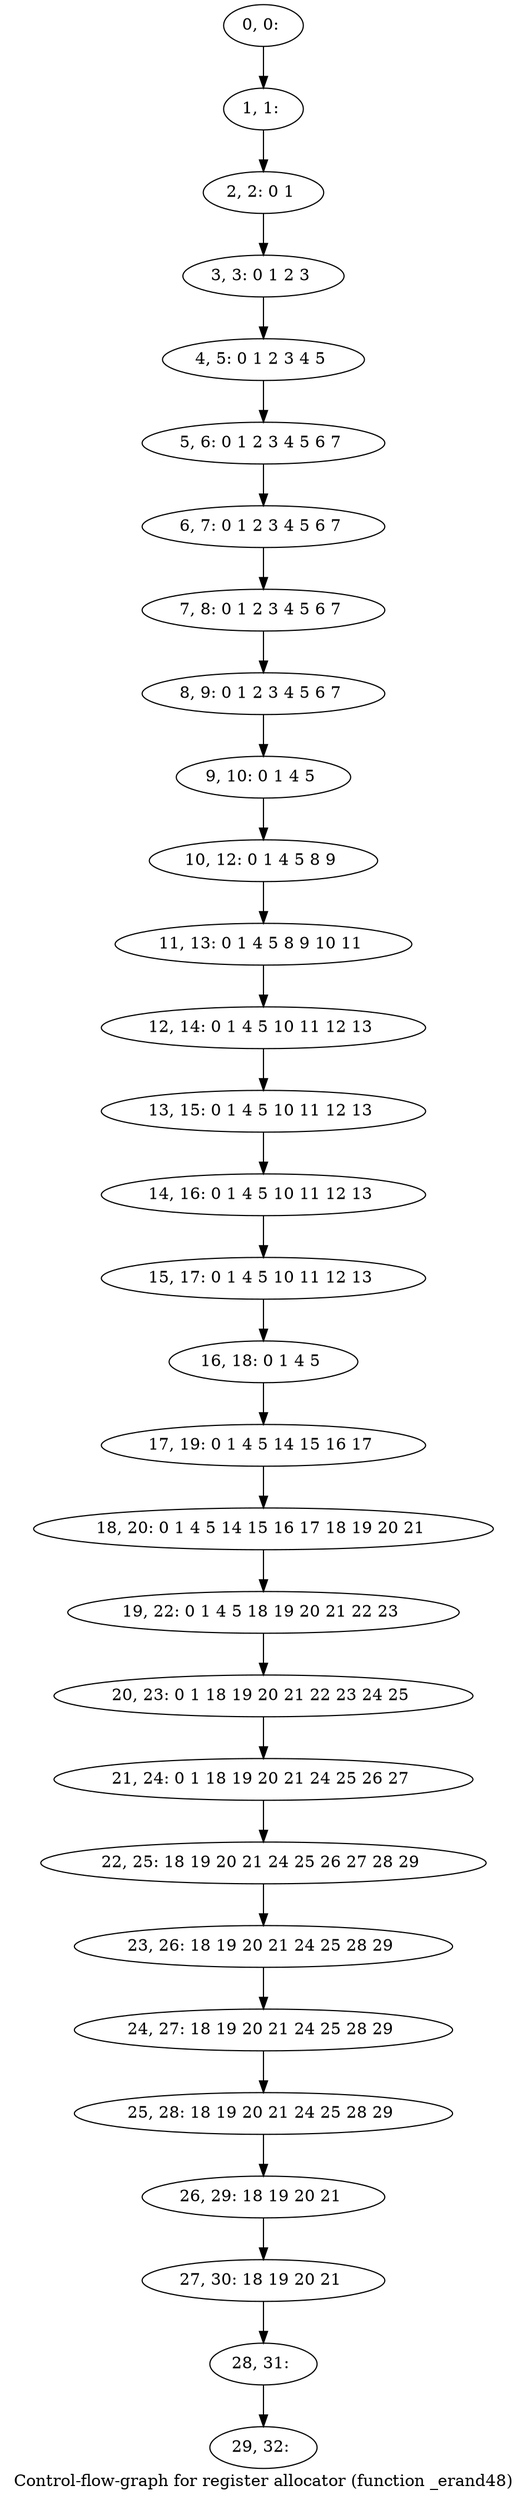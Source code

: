 digraph G {
graph [label="Control-flow-graph for register allocator (function _erand48)"]
0[label="0, 0: "];
1[label="1, 1: "];
2[label="2, 2: 0 1 "];
3[label="3, 3: 0 1 2 3 "];
4[label="4, 5: 0 1 2 3 4 5 "];
5[label="5, 6: 0 1 2 3 4 5 6 7 "];
6[label="6, 7: 0 1 2 3 4 5 6 7 "];
7[label="7, 8: 0 1 2 3 4 5 6 7 "];
8[label="8, 9: 0 1 2 3 4 5 6 7 "];
9[label="9, 10: 0 1 4 5 "];
10[label="10, 12: 0 1 4 5 8 9 "];
11[label="11, 13: 0 1 4 5 8 9 10 11 "];
12[label="12, 14: 0 1 4 5 10 11 12 13 "];
13[label="13, 15: 0 1 4 5 10 11 12 13 "];
14[label="14, 16: 0 1 4 5 10 11 12 13 "];
15[label="15, 17: 0 1 4 5 10 11 12 13 "];
16[label="16, 18: 0 1 4 5 "];
17[label="17, 19: 0 1 4 5 14 15 16 17 "];
18[label="18, 20: 0 1 4 5 14 15 16 17 18 19 20 21 "];
19[label="19, 22: 0 1 4 5 18 19 20 21 22 23 "];
20[label="20, 23: 0 1 18 19 20 21 22 23 24 25 "];
21[label="21, 24: 0 1 18 19 20 21 24 25 26 27 "];
22[label="22, 25: 18 19 20 21 24 25 26 27 28 29 "];
23[label="23, 26: 18 19 20 21 24 25 28 29 "];
24[label="24, 27: 18 19 20 21 24 25 28 29 "];
25[label="25, 28: 18 19 20 21 24 25 28 29 "];
26[label="26, 29: 18 19 20 21 "];
27[label="27, 30: 18 19 20 21 "];
28[label="28, 31: "];
29[label="29, 32: "];
0->1 ;
1->2 ;
2->3 ;
3->4 ;
4->5 ;
5->6 ;
6->7 ;
7->8 ;
8->9 ;
9->10 ;
10->11 ;
11->12 ;
12->13 ;
13->14 ;
14->15 ;
15->16 ;
16->17 ;
17->18 ;
18->19 ;
19->20 ;
20->21 ;
21->22 ;
22->23 ;
23->24 ;
24->25 ;
25->26 ;
26->27 ;
27->28 ;
28->29 ;
}
